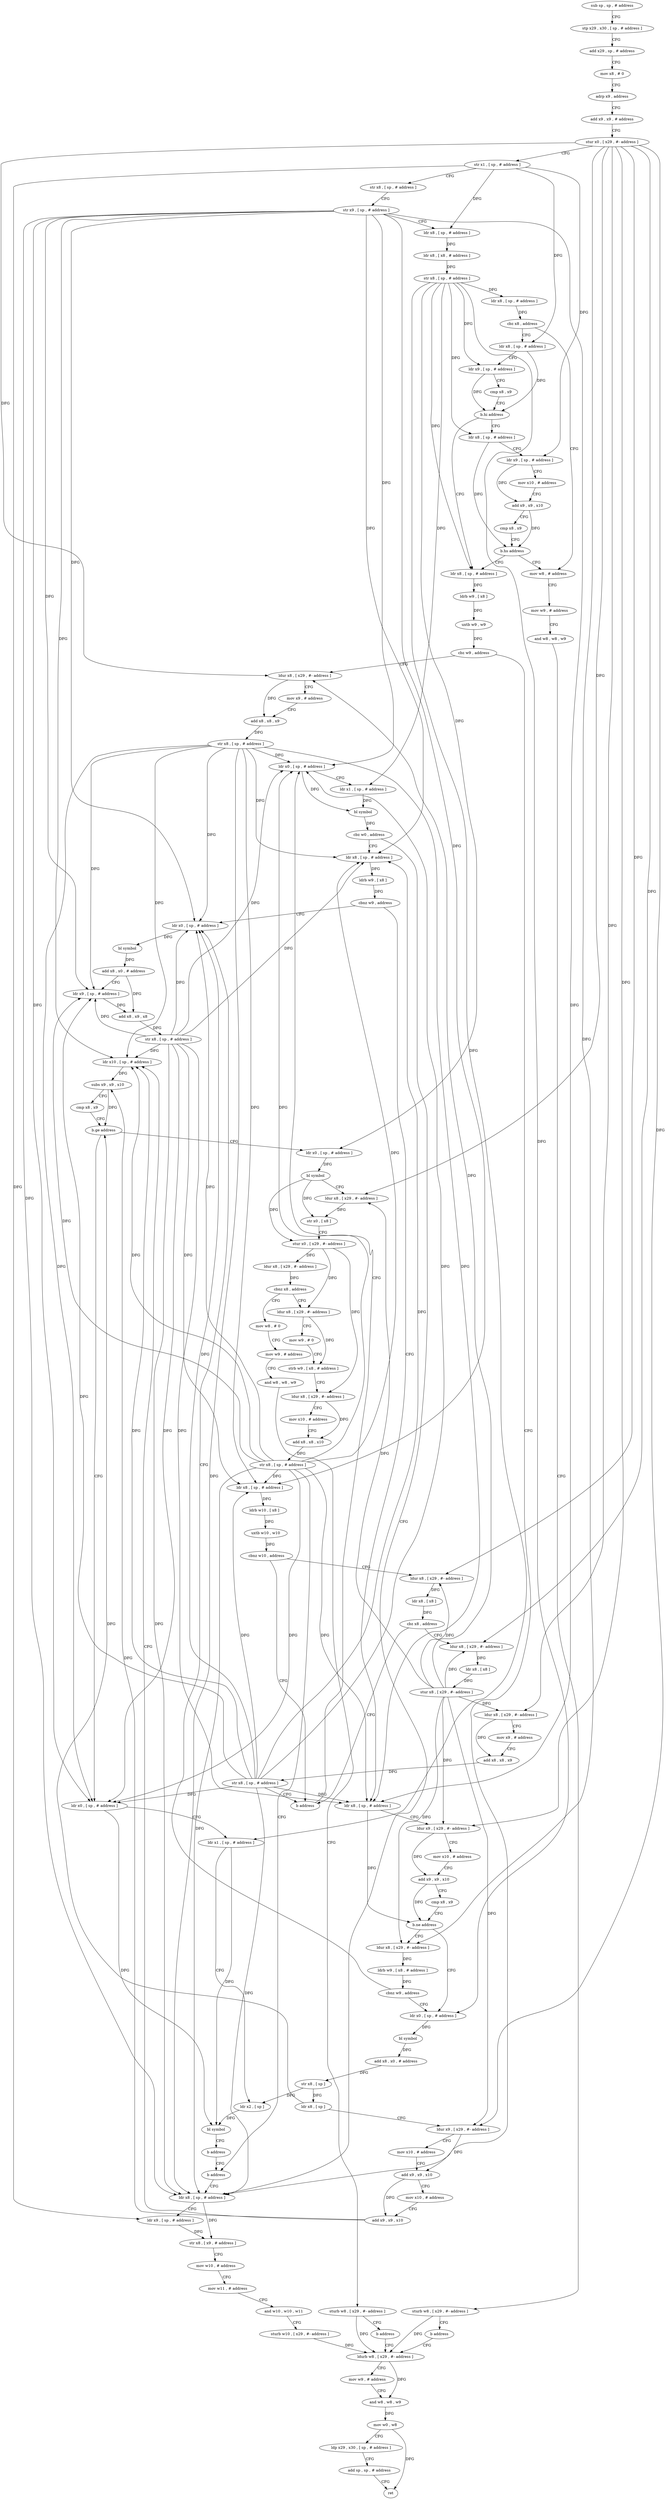digraph "func" {
"4322276" [label = "sub sp , sp , # address" ]
"4322280" [label = "stp x29 , x30 , [ sp , # address ]" ]
"4322284" [label = "add x29 , sp , # address" ]
"4322288" [label = "mov x8 , # 0" ]
"4322292" [label = "adrp x9 , address" ]
"4322296" [label = "add x9 , x9 , # address" ]
"4322300" [label = "stur x0 , [ x29 , #- address ]" ]
"4322304" [label = "str x1 , [ sp , # address ]" ]
"4322308" [label = "str x8 , [ sp , # address ]" ]
"4322312" [label = "str x9 , [ sp , # address ]" ]
"4322316" [label = "ldr x8 , [ sp , # address ]" ]
"4322320" [label = "ldr x8 , [ x8 , # address ]" ]
"4322324" [label = "str x8 , [ sp , # address ]" ]
"4322328" [label = "ldr x8 , [ sp , # address ]" ]
"4322332" [label = "cbz x8 , address" ]
"4322376" [label = "mov w8 , # address" ]
"4322336" [label = "ldr x8 , [ sp , # address ]" ]
"4322380" [label = "mov w9 , # address" ]
"4322384" [label = "and w8 , w8 , w9" ]
"4322388" [label = "sturb w8 , [ x29 , #- address ]" ]
"4322392" [label = "b address" ]
"4322760" [label = "ldurb w8 , [ x29 , #- address ]" ]
"4322340" [label = "ldr x9 , [ sp , # address ]" ]
"4322344" [label = "cmp x8 , x9" ]
"4322348" [label = "b.hi address" ]
"4322396" [label = "ldr x8 , [ sp , # address ]" ]
"4322352" [label = "ldr x8 , [ sp , # address ]" ]
"4322764" [label = "mov w9 , # address" ]
"4322768" [label = "and w8 , w8 , w9" ]
"4322772" [label = "mov w0 , w8" ]
"4322776" [label = "ldp x29 , x30 , [ sp , # address ]" ]
"4322780" [label = "add sp , sp , # address" ]
"4322784" [label = "ret" ]
"4322400" [label = "ldrb w9 , [ x8 ]" ]
"4322404" [label = "uxtb w9 , w9" ]
"4322408" [label = "cbz w9 , address" ]
"4322732" [label = "ldr x8 , [ sp , # address ]" ]
"4322412" [label = "ldur x8 , [ x29 , #- address ]" ]
"4322356" [label = "ldr x9 , [ sp , # address ]" ]
"4322360" [label = "mov x10 , # address" ]
"4322364" [label = "add x9 , x9 , x10" ]
"4322368" [label = "cmp x8 , x9" ]
"4322372" [label = "b.hs address" ]
"4322736" [label = "ldr x9 , [ sp , # address ]" ]
"4322740" [label = "str x8 , [ x9 , # address ]" ]
"4322744" [label = "mov w10 , # address" ]
"4322748" [label = "mov w11 , # address" ]
"4322752" [label = "and w10 , w10 , w11" ]
"4322756" [label = "sturb w10 , [ x29 , #- address ]" ]
"4322416" [label = "mov x9 , # address" ]
"4322420" [label = "add x8 , x8 , x9" ]
"4322424" [label = "str x8 , [ sp , # address ]" ]
"4322428" [label = "ldr x0 , [ sp , # address ]" ]
"4322444" [label = "ldr x8 , [ sp , # address ]" ]
"4322448" [label = "ldrb w9 , [ x8 ]" ]
"4322452" [label = "cbnz w9 , address" ]
"4322648" [label = "ldr x0 , [ sp , # address ]" ]
"4322456" [label = "ldr x8 , [ sp , # address ]" ]
"4322652" [label = "bl symbol" ]
"4322656" [label = "add x8 , x0 , # address" ]
"4322660" [label = "ldr x9 , [ sp , # address ]" ]
"4322664" [label = "add x8 , x9 , x8" ]
"4322668" [label = "str x8 , [ sp , # address ]" ]
"4322672" [label = "ldr x8 , [ sp , # address ]" ]
"4322676" [label = "ldrb w10 , [ x8 ]" ]
"4322680" [label = "uxtb w10 , w10" ]
"4322684" [label = "cbnz w10 , address" ]
"4322728" [label = "b address" ]
"4322688" [label = "ldur x8 , [ x29 , #- address ]" ]
"4322460" [label = "ldur x9 , [ x29 , #- address ]" ]
"4322464" [label = "mov x10 , # address" ]
"4322468" [label = "add x9 , x9 , x10" ]
"4322472" [label = "cmp x8 , x9" ]
"4322476" [label = "b.ne address" ]
"4322492" [label = "ldr x0 , [ sp , # address ]" ]
"4322480" [label = "ldur x8 , [ x29 , #- address ]" ]
"4322692" [label = "ldr x8 , [ x8 ]" ]
"4322696" [label = "cbz x8 , address" ]
"4322700" [label = "ldur x8 , [ x29 , #- address ]" ]
"4322496" [label = "bl symbol" ]
"4322500" [label = "add x8 , x0 , # address" ]
"4322504" [label = "str x8 , [ sp ]" ]
"4322508" [label = "ldr x8 , [ sp ]" ]
"4322512" [label = "ldur x9 , [ x29 , #- address ]" ]
"4322516" [label = "mov x10 , # address" ]
"4322520" [label = "add x9 , x9 , x10" ]
"4322524" [label = "mov x10 , # address" ]
"4322528" [label = "add x9 , x9 , x10" ]
"4322532" [label = "ldr x10 , [ sp , # address ]" ]
"4322536" [label = "subs x9 , x9 , x10" ]
"4322540" [label = "cmp x8 , x9" ]
"4322544" [label = "b.ge address" ]
"4322568" [label = "ldr x0 , [ sp , # address ]" ]
"4322548" [label = "ldr x0 , [ sp , # address ]" ]
"4322484" [label = "ldrb w9 , [ x8 , # address ]" ]
"4322488" [label = "cbnz w9 , address" ]
"4322432" [label = "ldr x1 , [ sp , # address ]" ]
"4322436" [label = "bl symbol" ]
"4322440" [label = "cbz w0 , address" ]
"4322704" [label = "ldr x8 , [ x8 ]" ]
"4322708" [label = "stur x8 , [ x29 , #- address ]" ]
"4322712" [label = "ldur x8 , [ x29 , #- address ]" ]
"4322716" [label = "mov x9 , # address" ]
"4322720" [label = "add x8 , x8 , x9" ]
"4322724" [label = "str x8 , [ sp , # address ]" ]
"4322572" [label = "bl symbol" ]
"4322576" [label = "ldur x8 , [ x29 , #- address ]" ]
"4322580" [label = "str x0 , [ x8 ]" ]
"4322584" [label = "stur x0 , [ x29 , #- address ]" ]
"4322588" [label = "ldur x8 , [ x29 , #- address ]" ]
"4322592" [label = "cbnz x8 , address" ]
"4322616" [label = "ldur x8 , [ x29 , #- address ]" ]
"4322596" [label = "mov w8 , # 0" ]
"4322552" [label = "ldr x1 , [ sp , # address ]" ]
"4322556" [label = "ldr x2 , [ sp ]" ]
"4322560" [label = "bl symbol" ]
"4322564" [label = "b address" ]
"4322644" [label = "b address" ]
"4322620" [label = "mov w9 , # 0" ]
"4322624" [label = "strb w9 , [ x8 , # address ]" ]
"4322628" [label = "ldur x8 , [ x29 , #- address ]" ]
"4322632" [label = "mov x10 , # address" ]
"4322636" [label = "add x8 , x8 , x10" ]
"4322640" [label = "str x8 , [ sp , # address ]" ]
"4322600" [label = "mov w9 , # address" ]
"4322604" [label = "and w8 , w8 , w9" ]
"4322608" [label = "sturb w8 , [ x29 , #- address ]" ]
"4322612" [label = "b address" ]
"4322276" -> "4322280" [ label = "CFG" ]
"4322280" -> "4322284" [ label = "CFG" ]
"4322284" -> "4322288" [ label = "CFG" ]
"4322288" -> "4322292" [ label = "CFG" ]
"4322292" -> "4322296" [ label = "CFG" ]
"4322296" -> "4322300" [ label = "CFG" ]
"4322300" -> "4322304" [ label = "CFG" ]
"4322300" -> "4322412" [ label = "DFG" ]
"4322300" -> "4322460" [ label = "DFG" ]
"4322300" -> "4322688" [ label = "DFG" ]
"4322300" -> "4322512" [ label = "DFG" ]
"4322300" -> "4322480" [ label = "DFG" ]
"4322300" -> "4322700" [ label = "DFG" ]
"4322300" -> "4322712" [ label = "DFG" ]
"4322300" -> "4322576" [ label = "DFG" ]
"4322304" -> "4322308" [ label = "CFG" ]
"4322304" -> "4322316" [ label = "DFG" ]
"4322304" -> "4322336" [ label = "DFG" ]
"4322304" -> "4322356" [ label = "DFG" ]
"4322304" -> "4322736" [ label = "DFG" ]
"4322308" -> "4322312" [ label = "CFG" ]
"4322312" -> "4322316" [ label = "CFG" ]
"4322312" -> "4322732" [ label = "DFG" ]
"4322312" -> "4322428" [ label = "DFG" ]
"4322312" -> "4322444" [ label = "DFG" ]
"4322312" -> "4322648" [ label = "DFG" ]
"4322312" -> "4322660" [ label = "DFG" ]
"4322312" -> "4322672" [ label = "DFG" ]
"4322312" -> "4322456" [ label = "DFG" ]
"4322312" -> "4322532" [ label = "DFG" ]
"4322312" -> "4322548" [ label = "DFG" ]
"4322316" -> "4322320" [ label = "DFG" ]
"4322320" -> "4322324" [ label = "DFG" ]
"4322324" -> "4322328" [ label = "DFG" ]
"4322324" -> "4322340" [ label = "DFG" ]
"4322324" -> "4322396" [ label = "DFG" ]
"4322324" -> "4322352" [ label = "DFG" ]
"4322324" -> "4322432" [ label = "DFG" ]
"4322324" -> "4322492" [ label = "DFG" ]
"4322324" -> "4322568" [ label = "DFG" ]
"4322324" -> "4322552" [ label = "DFG" ]
"4322328" -> "4322332" [ label = "DFG" ]
"4322332" -> "4322376" [ label = "CFG" ]
"4322332" -> "4322336" [ label = "CFG" ]
"4322376" -> "4322380" [ label = "CFG" ]
"4322336" -> "4322340" [ label = "CFG" ]
"4322336" -> "4322348" [ label = "DFG" ]
"4322380" -> "4322384" [ label = "CFG" ]
"4322384" -> "4322388" [ label = "CFG" ]
"4322388" -> "4322392" [ label = "CFG" ]
"4322388" -> "4322760" [ label = "DFG" ]
"4322392" -> "4322760" [ label = "CFG" ]
"4322760" -> "4322764" [ label = "CFG" ]
"4322760" -> "4322768" [ label = "DFG" ]
"4322340" -> "4322344" [ label = "CFG" ]
"4322340" -> "4322348" [ label = "DFG" ]
"4322344" -> "4322348" [ label = "CFG" ]
"4322348" -> "4322396" [ label = "CFG" ]
"4322348" -> "4322352" [ label = "CFG" ]
"4322396" -> "4322400" [ label = "DFG" ]
"4322352" -> "4322356" [ label = "CFG" ]
"4322352" -> "4322372" [ label = "DFG" ]
"4322764" -> "4322768" [ label = "CFG" ]
"4322768" -> "4322772" [ label = "DFG" ]
"4322772" -> "4322776" [ label = "CFG" ]
"4322772" -> "4322784" [ label = "DFG" ]
"4322776" -> "4322780" [ label = "CFG" ]
"4322780" -> "4322784" [ label = "CFG" ]
"4322400" -> "4322404" [ label = "DFG" ]
"4322404" -> "4322408" [ label = "DFG" ]
"4322408" -> "4322732" [ label = "CFG" ]
"4322408" -> "4322412" [ label = "CFG" ]
"4322732" -> "4322736" [ label = "CFG" ]
"4322732" -> "4322740" [ label = "DFG" ]
"4322412" -> "4322416" [ label = "CFG" ]
"4322412" -> "4322420" [ label = "DFG" ]
"4322356" -> "4322360" [ label = "CFG" ]
"4322356" -> "4322364" [ label = "DFG" ]
"4322360" -> "4322364" [ label = "CFG" ]
"4322364" -> "4322368" [ label = "CFG" ]
"4322364" -> "4322372" [ label = "DFG" ]
"4322368" -> "4322372" [ label = "CFG" ]
"4322372" -> "4322396" [ label = "CFG" ]
"4322372" -> "4322376" [ label = "CFG" ]
"4322736" -> "4322740" [ label = "DFG" ]
"4322740" -> "4322744" [ label = "CFG" ]
"4322744" -> "4322748" [ label = "CFG" ]
"4322748" -> "4322752" [ label = "CFG" ]
"4322752" -> "4322756" [ label = "CFG" ]
"4322756" -> "4322760" [ label = "DFG" ]
"4322416" -> "4322420" [ label = "CFG" ]
"4322420" -> "4322424" [ label = "DFG" ]
"4322424" -> "4322428" [ label = "DFG" ]
"4322424" -> "4322732" [ label = "DFG" ]
"4322424" -> "4322444" [ label = "DFG" ]
"4322424" -> "4322648" [ label = "DFG" ]
"4322424" -> "4322660" [ label = "DFG" ]
"4322424" -> "4322672" [ label = "DFG" ]
"4322424" -> "4322456" [ label = "DFG" ]
"4322424" -> "4322532" [ label = "DFG" ]
"4322424" -> "4322548" [ label = "DFG" ]
"4322428" -> "4322432" [ label = "CFG" ]
"4322428" -> "4322436" [ label = "DFG" ]
"4322444" -> "4322448" [ label = "DFG" ]
"4322448" -> "4322452" [ label = "DFG" ]
"4322452" -> "4322648" [ label = "CFG" ]
"4322452" -> "4322456" [ label = "CFG" ]
"4322648" -> "4322652" [ label = "DFG" ]
"4322456" -> "4322460" [ label = "CFG" ]
"4322456" -> "4322476" [ label = "DFG" ]
"4322652" -> "4322656" [ label = "DFG" ]
"4322656" -> "4322660" [ label = "CFG" ]
"4322656" -> "4322664" [ label = "DFG" ]
"4322660" -> "4322664" [ label = "DFG" ]
"4322664" -> "4322668" [ label = "DFG" ]
"4322668" -> "4322672" [ label = "DFG" ]
"4322668" -> "4322732" [ label = "DFG" ]
"4322668" -> "4322428" [ label = "DFG" ]
"4322668" -> "4322444" [ label = "DFG" ]
"4322668" -> "4322648" [ label = "DFG" ]
"4322668" -> "4322660" [ label = "DFG" ]
"4322668" -> "4322456" [ label = "DFG" ]
"4322668" -> "4322532" [ label = "DFG" ]
"4322668" -> "4322548" [ label = "DFG" ]
"4322672" -> "4322676" [ label = "DFG" ]
"4322676" -> "4322680" [ label = "DFG" ]
"4322680" -> "4322684" [ label = "DFG" ]
"4322684" -> "4322728" [ label = "CFG" ]
"4322684" -> "4322688" [ label = "CFG" ]
"4322728" -> "4322428" [ label = "CFG" ]
"4322688" -> "4322692" [ label = "DFG" ]
"4322460" -> "4322464" [ label = "CFG" ]
"4322460" -> "4322468" [ label = "DFG" ]
"4322464" -> "4322468" [ label = "CFG" ]
"4322468" -> "4322472" [ label = "CFG" ]
"4322468" -> "4322476" [ label = "DFG" ]
"4322472" -> "4322476" [ label = "CFG" ]
"4322476" -> "4322492" [ label = "CFG" ]
"4322476" -> "4322480" [ label = "CFG" ]
"4322492" -> "4322496" [ label = "DFG" ]
"4322480" -> "4322484" [ label = "DFG" ]
"4322692" -> "4322696" [ label = "DFG" ]
"4322696" -> "4322728" [ label = "CFG" ]
"4322696" -> "4322700" [ label = "CFG" ]
"4322700" -> "4322704" [ label = "DFG" ]
"4322496" -> "4322500" [ label = "DFG" ]
"4322500" -> "4322504" [ label = "DFG" ]
"4322504" -> "4322508" [ label = "DFG" ]
"4322504" -> "4322556" [ label = "DFG" ]
"4322508" -> "4322512" [ label = "CFG" ]
"4322508" -> "4322544" [ label = "DFG" ]
"4322512" -> "4322516" [ label = "CFG" ]
"4322512" -> "4322520" [ label = "DFG" ]
"4322516" -> "4322520" [ label = "CFG" ]
"4322520" -> "4322524" [ label = "CFG" ]
"4322520" -> "4322528" [ label = "DFG" ]
"4322524" -> "4322528" [ label = "CFG" ]
"4322528" -> "4322532" [ label = "CFG" ]
"4322528" -> "4322536" [ label = "DFG" ]
"4322532" -> "4322536" [ label = "DFG" ]
"4322536" -> "4322540" [ label = "CFG" ]
"4322536" -> "4322544" [ label = "DFG" ]
"4322540" -> "4322544" [ label = "CFG" ]
"4322544" -> "4322568" [ label = "CFG" ]
"4322544" -> "4322548" [ label = "CFG" ]
"4322568" -> "4322572" [ label = "DFG" ]
"4322548" -> "4322552" [ label = "CFG" ]
"4322548" -> "4322560" [ label = "DFG" ]
"4322484" -> "4322488" [ label = "DFG" ]
"4322488" -> "4322648" [ label = "CFG" ]
"4322488" -> "4322492" [ label = "CFG" ]
"4322432" -> "4322436" [ label = "DFG" ]
"4322436" -> "4322440" [ label = "DFG" ]
"4322440" -> "4322732" [ label = "CFG" ]
"4322440" -> "4322444" [ label = "CFG" ]
"4322704" -> "4322708" [ label = "DFG" ]
"4322708" -> "4322712" [ label = "DFG" ]
"4322708" -> "4322412" [ label = "DFG" ]
"4322708" -> "4322460" [ label = "DFG" ]
"4322708" -> "4322688" [ label = "DFG" ]
"4322708" -> "4322512" [ label = "DFG" ]
"4322708" -> "4322480" [ label = "DFG" ]
"4322708" -> "4322700" [ label = "DFG" ]
"4322708" -> "4322576" [ label = "DFG" ]
"4322712" -> "4322716" [ label = "CFG" ]
"4322712" -> "4322720" [ label = "DFG" ]
"4322716" -> "4322720" [ label = "CFG" ]
"4322720" -> "4322724" [ label = "DFG" ]
"4322724" -> "4322728" [ label = "CFG" ]
"4322724" -> "4322732" [ label = "DFG" ]
"4322724" -> "4322428" [ label = "DFG" ]
"4322724" -> "4322444" [ label = "DFG" ]
"4322724" -> "4322648" [ label = "DFG" ]
"4322724" -> "4322660" [ label = "DFG" ]
"4322724" -> "4322672" [ label = "DFG" ]
"4322724" -> "4322456" [ label = "DFG" ]
"4322724" -> "4322532" [ label = "DFG" ]
"4322724" -> "4322548" [ label = "DFG" ]
"4322572" -> "4322576" [ label = "CFG" ]
"4322572" -> "4322580" [ label = "DFG" ]
"4322572" -> "4322584" [ label = "DFG" ]
"4322576" -> "4322580" [ label = "DFG" ]
"4322580" -> "4322584" [ label = "CFG" ]
"4322584" -> "4322588" [ label = "DFG" ]
"4322584" -> "4322616" [ label = "DFG" ]
"4322584" -> "4322628" [ label = "DFG" ]
"4322588" -> "4322592" [ label = "DFG" ]
"4322592" -> "4322616" [ label = "CFG" ]
"4322592" -> "4322596" [ label = "CFG" ]
"4322616" -> "4322620" [ label = "CFG" ]
"4322616" -> "4322624" [ label = "DFG" ]
"4322596" -> "4322600" [ label = "CFG" ]
"4322552" -> "4322556" [ label = "CFG" ]
"4322552" -> "4322560" [ label = "DFG" ]
"4322556" -> "4322560" [ label = "DFG" ]
"4322560" -> "4322564" [ label = "CFG" ]
"4322564" -> "4322644" [ label = "CFG" ]
"4322644" -> "4322732" [ label = "CFG" ]
"4322620" -> "4322624" [ label = "CFG" ]
"4322624" -> "4322628" [ label = "CFG" ]
"4322628" -> "4322632" [ label = "CFG" ]
"4322628" -> "4322636" [ label = "DFG" ]
"4322632" -> "4322636" [ label = "CFG" ]
"4322636" -> "4322640" [ label = "DFG" ]
"4322640" -> "4322644" [ label = "CFG" ]
"4322640" -> "4322732" [ label = "DFG" ]
"4322640" -> "4322428" [ label = "DFG" ]
"4322640" -> "4322444" [ label = "DFG" ]
"4322640" -> "4322648" [ label = "DFG" ]
"4322640" -> "4322660" [ label = "DFG" ]
"4322640" -> "4322672" [ label = "DFG" ]
"4322640" -> "4322456" [ label = "DFG" ]
"4322640" -> "4322532" [ label = "DFG" ]
"4322640" -> "4322548" [ label = "DFG" ]
"4322600" -> "4322604" [ label = "CFG" ]
"4322604" -> "4322608" [ label = "CFG" ]
"4322608" -> "4322612" [ label = "CFG" ]
"4322608" -> "4322760" [ label = "DFG" ]
"4322612" -> "4322760" [ label = "CFG" ]
}
